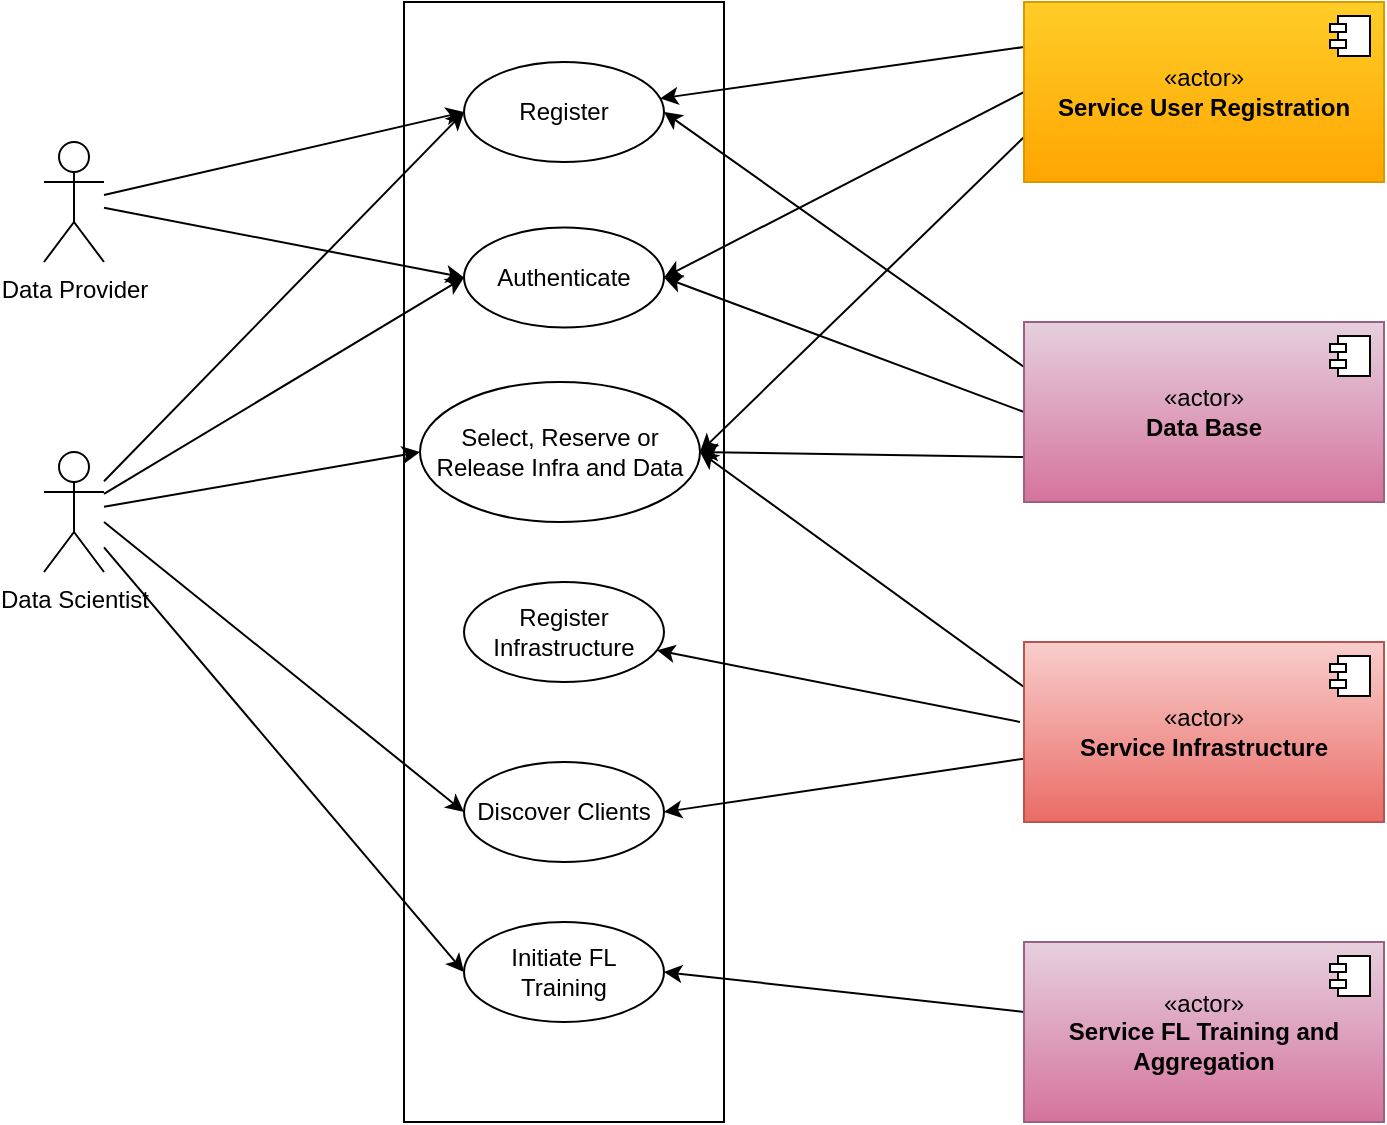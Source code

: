 <mxfile version="24.6.3" type="github">
  <diagram name="Page-1" id="fnAjTMqtvKwZMGSjHBMD">
    <mxGraphModel dx="677" dy="507" grid="1" gridSize="10" guides="1" tooltips="1" connect="1" arrows="1" fold="1" page="1" pageScale="1" pageWidth="827" pageHeight="1169" math="0" shadow="0">
      <root>
        <mxCell id="0" />
        <mxCell id="1" parent="0" />
        <mxCell id="QTi9vz73wWdNIyl9VJKi-10" value="" style="html=1;dashed=0;whiteSpace=wrap;" parent="1" vertex="1">
          <mxGeometry x="252" y="50" width="160" height="560" as="geometry" />
        </mxCell>
        <mxCell id="QTi9vz73wWdNIyl9VJKi-1" value="Register" style="shape=ellipse;html=1;dashed=0;whiteSpace=wrap;perimeter=ellipsePerimeter;" parent="1" vertex="1">
          <mxGeometry x="282" y="80" width="100" height="50" as="geometry" />
        </mxCell>
        <mxCell id="QTi9vz73wWdNIyl9VJKi-5" value="Initiate FL Training" style="shape=ellipse;html=1;dashed=0;whiteSpace=wrap;perimeter=ellipsePerimeter;" parent="1" vertex="1">
          <mxGeometry x="282" y="510" width="100" height="50" as="geometry" />
        </mxCell>
        <mxCell id="QTi9vz73wWdNIyl9VJKi-7" value="Select, Reserve or Release Infra and Data" style="shape=ellipse;html=1;dashed=0;whiteSpace=wrap;perimeter=ellipsePerimeter;" parent="1" vertex="1">
          <mxGeometry x="260" y="240" width="140" height="70" as="geometry" />
        </mxCell>
        <mxCell id="QTi9vz73wWdNIyl9VJKi-8" value="Authenticate" style="shape=ellipse;html=1;dashed=0;whiteSpace=wrap;perimeter=ellipsePerimeter;" parent="1" vertex="1">
          <mxGeometry x="282" y="162.75" width="100" height="50" as="geometry" />
        </mxCell>
        <mxCell id="QTi9vz73wWdNIyl9VJKi-9" value="Discover Clients" style="shape=ellipse;html=1;dashed=0;whiteSpace=wrap;perimeter=ellipsePerimeter;" parent="1" vertex="1">
          <mxGeometry x="282" y="430" width="100" height="50" as="geometry" />
        </mxCell>
        <mxCell id="QTi9vz73wWdNIyl9VJKi-42" style="rounded=0;orthogonalLoop=1;jettySize=auto;html=1;exitX=0;exitY=0.75;exitDx=0;exitDy=0;entryX=1;entryY=0.5;entryDx=0;entryDy=0;" parent="1" source="QTi9vz73wWdNIyl9VJKi-11" target="QTi9vz73wWdNIyl9VJKi-7" edge="1">
          <mxGeometry relative="1" as="geometry" />
        </mxCell>
        <mxCell id="QTi9vz73wWdNIyl9VJKi-43" style="rounded=0;orthogonalLoop=1;jettySize=auto;html=1;exitX=0;exitY=0.25;exitDx=0;exitDy=0;" parent="1" source="QTi9vz73wWdNIyl9VJKi-11" target="QTi9vz73wWdNIyl9VJKi-1" edge="1">
          <mxGeometry relative="1" as="geometry" />
        </mxCell>
        <mxCell id="QTi9vz73wWdNIyl9VJKi-44" style="rounded=0;orthogonalLoop=1;jettySize=auto;html=1;entryX=1;entryY=0.5;entryDx=0;entryDy=0;exitX=0;exitY=0.5;exitDx=0;exitDy=0;" parent="1" source="QTi9vz73wWdNIyl9VJKi-11" target="QTi9vz73wWdNIyl9VJKi-8" edge="1">
          <mxGeometry relative="1" as="geometry" />
        </mxCell>
        <mxCell id="QTi9vz73wWdNIyl9VJKi-11" value="«actor»&lt;br&gt;&lt;b&gt;Service User Registration&lt;/b&gt;" style="html=1;dropTarget=0;whiteSpace=wrap;fillColor=#ffcd28;strokeColor=#d79b00;gradientColor=#ffa500;" parent="1" vertex="1">
          <mxGeometry x="562" y="50" width="180" height="90" as="geometry" />
        </mxCell>
        <mxCell id="QTi9vz73wWdNIyl9VJKi-12" value="" style="shape=module;jettyWidth=8;jettyHeight=4;" parent="QTi9vz73wWdNIyl9VJKi-11" vertex="1">
          <mxGeometry x="1" width="20" height="20" relative="1" as="geometry">
            <mxPoint x="-27" y="7" as="offset" />
          </mxGeometry>
        </mxCell>
        <mxCell id="QTi9vz73wWdNIyl9VJKi-41" style="rounded=0;orthogonalLoop=1;jettySize=auto;html=1;entryX=1;entryY=0.5;entryDx=0;entryDy=0;" parent="1" source="QTi9vz73wWdNIyl9VJKi-13" target="QTi9vz73wWdNIyl9VJKi-5" edge="1">
          <mxGeometry relative="1" as="geometry" />
        </mxCell>
        <mxCell id="QTi9vz73wWdNIyl9VJKi-13" value="«actor»&lt;br&gt;&lt;b&gt;Service FL Training and Aggregation&lt;/b&gt;" style="html=1;dropTarget=0;whiteSpace=wrap;fillColor=#e6d0de;strokeColor=#996185;gradientColor=#d5739d;" parent="1" vertex="1">
          <mxGeometry x="562" y="520" width="180" height="90" as="geometry" />
        </mxCell>
        <mxCell id="QTi9vz73wWdNIyl9VJKi-14" value="" style="shape=module;jettyWidth=8;jettyHeight=4;" parent="QTi9vz73wWdNIyl9VJKi-13" vertex="1">
          <mxGeometry x="1" width="20" height="20" relative="1" as="geometry">
            <mxPoint x="-27" y="7" as="offset" />
          </mxGeometry>
        </mxCell>
        <mxCell id="QTi9vz73wWdNIyl9VJKi-40" style="rounded=0;orthogonalLoop=1;jettySize=auto;html=1;entryX=1;entryY=0.5;entryDx=0;entryDy=0;" parent="1" source="QTi9vz73wWdNIyl9VJKi-17" target="QTi9vz73wWdNIyl9VJKi-9" edge="1">
          <mxGeometry relative="1" as="geometry" />
        </mxCell>
        <mxCell id="ip0v_-mhb50_huQoNyIS-8" style="rounded=0;orthogonalLoop=1;jettySize=auto;html=1;" parent="1" target="ip0v_-mhb50_huQoNyIS-3" edge="1">
          <mxGeometry relative="1" as="geometry">
            <mxPoint x="560" y="410" as="sourcePoint" />
          </mxGeometry>
        </mxCell>
        <mxCell id="mv0sRCopE9W7tuWmQ1LR-1" style="rounded=0;orthogonalLoop=1;jettySize=auto;html=1;exitX=0;exitY=0.25;exitDx=0;exitDy=0;entryX=1;entryY=0.5;entryDx=0;entryDy=0;strokeWidth=1;endSize=6;startSize=11;" edge="1" parent="1" source="QTi9vz73wWdNIyl9VJKi-17" target="QTi9vz73wWdNIyl9VJKi-7">
          <mxGeometry relative="1" as="geometry" />
        </mxCell>
        <mxCell id="QTi9vz73wWdNIyl9VJKi-17" value="«actor»&lt;br&gt;&lt;b&gt;Service Infrastructure&lt;/b&gt;" style="html=1;dropTarget=0;whiteSpace=wrap;fillColor=#f8cecc;gradientColor=#ea6b66;strokeColor=#b85450;" parent="1" vertex="1">
          <mxGeometry x="562" y="370" width="180" height="90" as="geometry" />
        </mxCell>
        <mxCell id="QTi9vz73wWdNIyl9VJKi-18" value="" style="shape=module;jettyWidth=8;jettyHeight=4;" parent="QTi9vz73wWdNIyl9VJKi-17" vertex="1">
          <mxGeometry x="1" width="20" height="20" relative="1" as="geometry">
            <mxPoint x="-27" y="7" as="offset" />
          </mxGeometry>
        </mxCell>
        <mxCell id="QTi9vz73wWdNIyl9VJKi-32" style="rounded=0;orthogonalLoop=1;jettySize=auto;html=1;entryX=1;entryY=0.5;entryDx=0;entryDy=0;exitX=0;exitY=0.5;exitDx=0;exitDy=0;" parent="1" source="QTi9vz73wWdNIyl9VJKi-19" target="QTi9vz73wWdNIyl9VJKi-8" edge="1">
          <mxGeometry relative="1" as="geometry" />
        </mxCell>
        <mxCell id="QTi9vz73wWdNIyl9VJKi-34" style="rounded=0;orthogonalLoop=1;jettySize=auto;html=1;exitX=0;exitY=0.25;exitDx=0;exitDy=0;entryX=1;entryY=0.5;entryDx=0;entryDy=0;" parent="1" source="QTi9vz73wWdNIyl9VJKi-19" target="QTi9vz73wWdNIyl9VJKi-1" edge="1">
          <mxGeometry relative="1" as="geometry" />
        </mxCell>
        <mxCell id="QTi9vz73wWdNIyl9VJKi-35" style="rounded=0;orthogonalLoop=1;jettySize=auto;html=1;exitX=0;exitY=0.75;exitDx=0;exitDy=0;entryX=1;entryY=0.5;entryDx=0;entryDy=0;" parent="1" source="QTi9vz73wWdNIyl9VJKi-19" target="QTi9vz73wWdNIyl9VJKi-7" edge="1">
          <mxGeometry relative="1" as="geometry" />
        </mxCell>
        <mxCell id="QTi9vz73wWdNIyl9VJKi-19" value="«actor»&lt;br&gt;&lt;b&gt;Data Base&lt;/b&gt;" style="html=1;dropTarget=0;whiteSpace=wrap;fillColor=#e6d0de;strokeColor=#996185;gradientColor=#d5739d;" parent="1" vertex="1">
          <mxGeometry x="562" y="210" width="180" height="90" as="geometry" />
        </mxCell>
        <mxCell id="QTi9vz73wWdNIyl9VJKi-20" value="" style="shape=module;jettyWidth=8;jettyHeight=4;" parent="QTi9vz73wWdNIyl9VJKi-19" vertex="1">
          <mxGeometry x="1" width="20" height="20" relative="1" as="geometry">
            <mxPoint x="-27" y="7" as="offset" />
          </mxGeometry>
        </mxCell>
        <mxCell id="QTi9vz73wWdNIyl9VJKi-24" style="rounded=0;orthogonalLoop=1;jettySize=auto;html=1;entryX=0;entryY=0.5;entryDx=0;entryDy=0;" parent="1" source="QTi9vz73wWdNIyl9VJKi-21" target="QTi9vz73wWdNIyl9VJKi-7" edge="1">
          <mxGeometry relative="1" as="geometry" />
        </mxCell>
        <mxCell id="QTi9vz73wWdNIyl9VJKi-25" style="rounded=0;orthogonalLoop=1;jettySize=auto;html=1;entryX=0;entryY=0.5;entryDx=0;entryDy=0;" parent="1" target="QTi9vz73wWdNIyl9VJKi-9" edge="1">
          <mxGeometry relative="1" as="geometry">
            <mxPoint x="102" y="310" as="sourcePoint" />
          </mxGeometry>
        </mxCell>
        <mxCell id="QTi9vz73wWdNIyl9VJKi-26" style="rounded=0;orthogonalLoop=1;jettySize=auto;html=1;entryX=0;entryY=0.5;entryDx=0;entryDy=0;" parent="1" source="QTi9vz73wWdNIyl9VJKi-21" target="QTi9vz73wWdNIyl9VJKi-5" edge="1">
          <mxGeometry relative="1" as="geometry" />
        </mxCell>
        <mxCell id="QTi9vz73wWdNIyl9VJKi-27" style="rounded=0;orthogonalLoop=1;jettySize=auto;html=1;entryX=0;entryY=0.5;entryDx=0;entryDy=0;" parent="1" source="QTi9vz73wWdNIyl9VJKi-21" target="QTi9vz73wWdNIyl9VJKi-1" edge="1">
          <mxGeometry relative="1" as="geometry" />
        </mxCell>
        <mxCell id="QTi9vz73wWdNIyl9VJKi-28" style="rounded=0;orthogonalLoop=1;jettySize=auto;html=1;entryX=0;entryY=0.5;entryDx=0;entryDy=0;" parent="1" source="QTi9vz73wWdNIyl9VJKi-21" target="QTi9vz73wWdNIyl9VJKi-8" edge="1">
          <mxGeometry relative="1" as="geometry" />
        </mxCell>
        <mxCell id="QTi9vz73wWdNIyl9VJKi-21" value="Data Scientist" style="shape=umlActor;verticalLabelPosition=bottom;verticalAlign=top;html=1;outlineConnect=0;" parent="1" vertex="1">
          <mxGeometry x="72" y="275" width="30" height="60" as="geometry" />
        </mxCell>
        <mxCell id="ip0v_-mhb50_huQoNyIS-6" style="rounded=0;orthogonalLoop=1;jettySize=auto;html=1;entryX=0;entryY=0.5;entryDx=0;entryDy=0;" parent="1" source="ip0v_-mhb50_huQoNyIS-2" target="QTi9vz73wWdNIyl9VJKi-8" edge="1">
          <mxGeometry relative="1" as="geometry" />
        </mxCell>
        <mxCell id="ip0v_-mhb50_huQoNyIS-7" style="rounded=0;orthogonalLoop=1;jettySize=auto;html=1;entryX=0;entryY=0.5;entryDx=0;entryDy=0;" parent="1" source="ip0v_-mhb50_huQoNyIS-2" target="QTi9vz73wWdNIyl9VJKi-1" edge="1">
          <mxGeometry relative="1" as="geometry" />
        </mxCell>
        <mxCell id="ip0v_-mhb50_huQoNyIS-2" value="Data Provider" style="shape=umlActor;verticalLabelPosition=bottom;verticalAlign=top;html=1;outlineConnect=0;" parent="1" vertex="1">
          <mxGeometry x="72" y="120" width="30" height="60" as="geometry" />
        </mxCell>
        <mxCell id="ip0v_-mhb50_huQoNyIS-3" value="Register Infrastructure" style="shape=ellipse;html=1;dashed=0;whiteSpace=wrap;perimeter=ellipsePerimeter;" parent="1" vertex="1">
          <mxGeometry x="282" y="340" width="100" height="50" as="geometry" />
        </mxCell>
      </root>
    </mxGraphModel>
  </diagram>
</mxfile>
